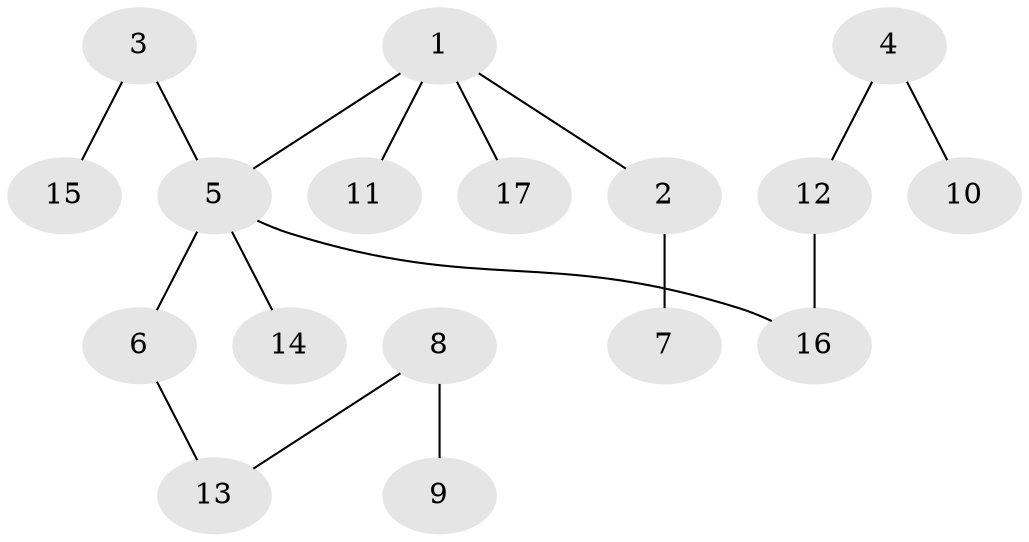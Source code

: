 // original degree distribution, {3: 0.2, 5: 0.02, 4: 0.06, 2: 0.3, 1: 0.42}
// Generated by graph-tools (version 1.1) at 2025/37/03/04/25 23:37:18]
// undirected, 17 vertices, 16 edges
graph export_dot {
  node [color=gray90,style=filled];
  1;
  2;
  3;
  4;
  5;
  6;
  7;
  8;
  9;
  10;
  11;
  12;
  13;
  14;
  15;
  16;
  17;
  1 -- 2 [weight=1.0];
  1 -- 5 [weight=1.0];
  1 -- 11 [weight=1.0];
  1 -- 17 [weight=1.0];
  2 -- 7 [weight=1.0];
  3 -- 5 [weight=1.0];
  3 -- 15 [weight=1.0];
  4 -- 10 [weight=1.0];
  4 -- 12 [weight=1.0];
  5 -- 6 [weight=1.0];
  5 -- 14 [weight=1.0];
  5 -- 16 [weight=1.0];
  6 -- 13 [weight=1.0];
  8 -- 9 [weight=1.0];
  8 -- 13 [weight=1.0];
  12 -- 16 [weight=1.0];
}

